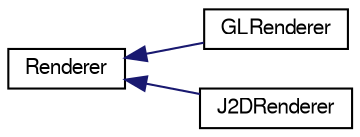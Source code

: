 digraph G
{
  edge [fontname="FreeSans",fontsize="10",labelfontname="FreeSans",labelfontsize="10"];
  node [fontname="FreeSans",fontsize="10",shape=record];
  rankdir="LR";
  Node1 [label="Renderer",height=0.2,width=0.4,color="black", fillcolor="white", style="filled",URL="$interfaceorg_1_1octave_1_1graphics_1_1_renderer.html"];
  Node1 -> Node2 [dir="back",color="midnightblue",fontsize="10",style="solid",fontname="FreeSans"];
  Node2 [label="GLRenderer",height=0.2,width=0.4,color="black", fillcolor="white", style="filled",URL="$classorg_1_1octave_1_1graphics_1_1_g_l_renderer.html"];
  Node1 -> Node3 [dir="back",color="midnightblue",fontsize="10",style="solid",fontname="FreeSans"];
  Node3 [label="J2DRenderer",height=0.2,width=0.4,color="black", fillcolor="white", style="filled",URL="$classorg_1_1octave_1_1graphics_1_1_j2_d_renderer.html"];
}
